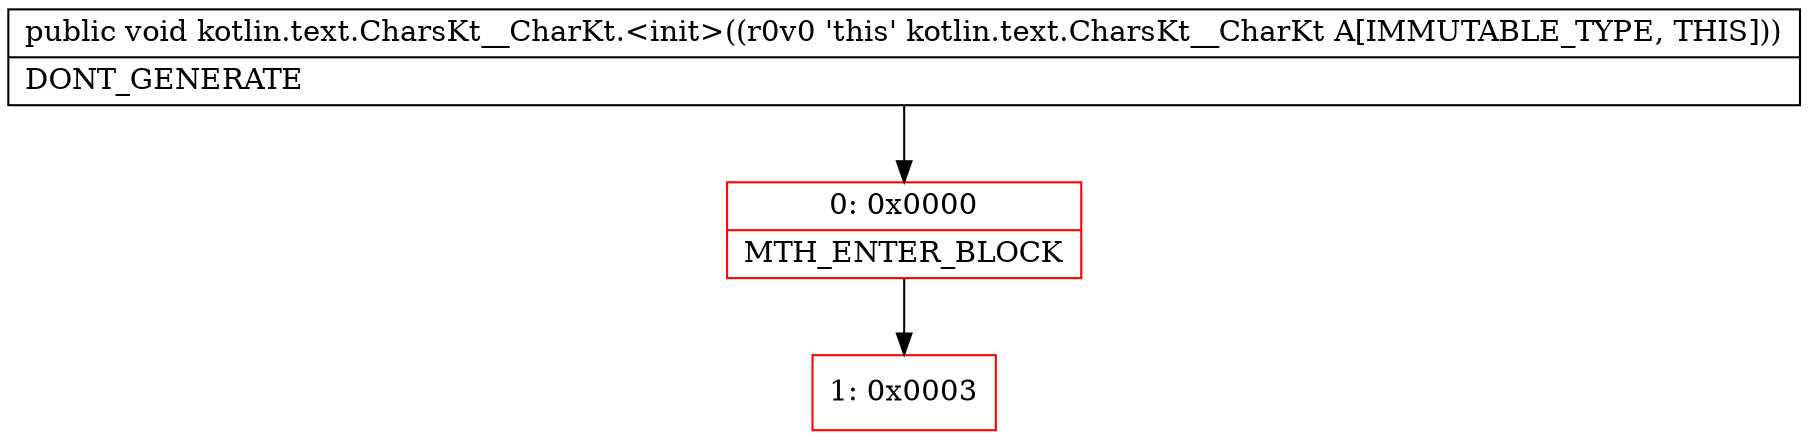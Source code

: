 digraph "CFG forkotlin.text.CharsKt__CharKt.\<init\>()V" {
subgraph cluster_Region_172095924 {
label = "R(0)";
node [shape=record,color=blue];
}
Node_0 [shape=record,color=red,label="{0\:\ 0x0000|MTH_ENTER_BLOCK\l}"];
Node_1 [shape=record,color=red,label="{1\:\ 0x0003}"];
MethodNode[shape=record,label="{public void kotlin.text.CharsKt__CharKt.\<init\>((r0v0 'this' kotlin.text.CharsKt__CharKt A[IMMUTABLE_TYPE, THIS]))  | DONT_GENERATE\l}"];
MethodNode -> Node_0;
Node_0 -> Node_1;
}

